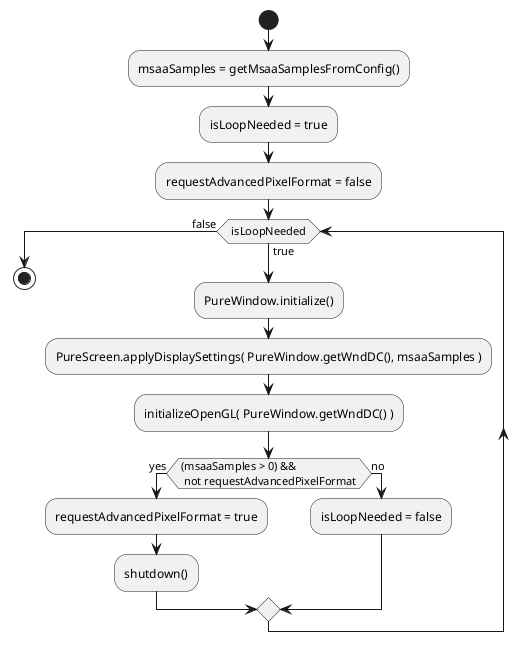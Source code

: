 ' Syntax: https://plantuml.com/activity-diagram-beta
' Online generator: https://www.plantuml.com/plantuml/uml/

' UML Activity diagram for PURE v0.4 OpenGL initialization with advanced pixel format support

@startuml

start

:msaaSamples = getMsaaSamplesFromConfig();
:isLoopNeeded = true;
:requestAdvancedPixelFormat = false;

while ( isLoopNeeded ) is (true)
  :PureWindow.initialize();
  :PureScreen.applyDisplaySettings( PureWindow.getWndDC(), msaaSamples );
  :initializeOpenGL( PureWindow.getWndDC() );
  if ( (msaaSamples > 0) &&
  not requestAdvancedPixelFormat ) then (yes)
    :requestAdvancedPixelFormat = true;
    :shutdown();
  else (no)
    :isLoopNeeded = false;
  endif
endwhile (false)

stop

@enduml
